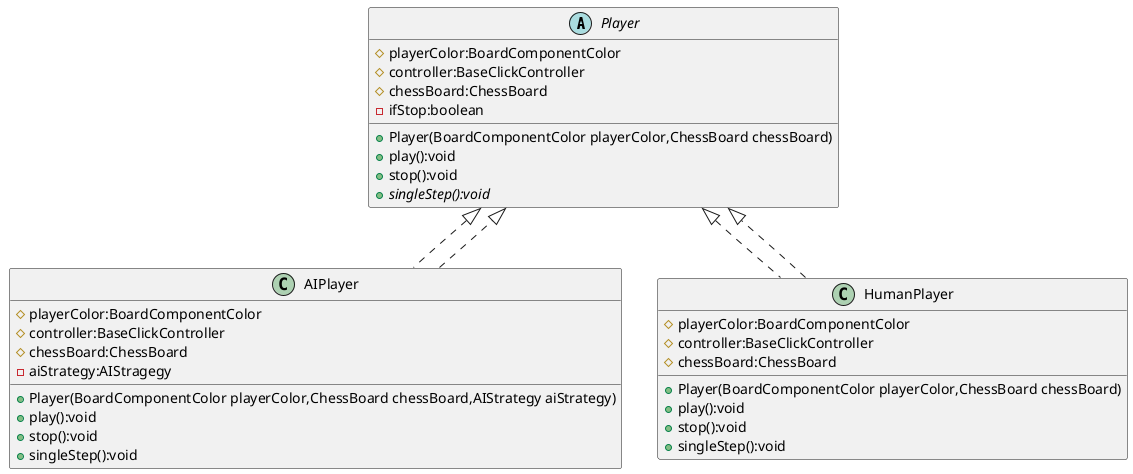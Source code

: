 @startuml

abstract class Player{
    #playerColor:BoardComponentColor
    #controller:BaseClickController
    #chessBoard:ChessBoard
    -ifStop:boolean

'构造器不能是抽象的.但是抽象类的构造器要么在定义匿名内部类的时候使用，要么被子类的构造器覆盖后才能使用
    +Player(BoardComponentColor playerColor,ChessBoard chessBoard)
    +play():void
    +stop():void
    +{abstract}singleStep():void

}

class AIPlayer{
    #playerColor:BoardComponentColor
    #controller:BaseClickController
    #chessBoard:ChessBoard
    -aiStrategy:AIStragegy


    +Player(BoardComponentColor playerColor,ChessBoard chessBoard,AIStrategy aiStrategy)
    +play():void
    +stop():void
    +singleStep():void
}
class HumanPlayer{
    #playerColor:BoardComponentColor
    #controller:BaseClickController
    #chessBoard:ChessBoard


    +Player(BoardComponentColor playerColor,ChessBoard chessBoard)
    +play():void
    +stop():void
    +singleStep():void
}

AIPlayer ..|>Player
HumanPlayer..|>Player

Player<|..AIPlayer
Player<|..HumanPlayer


@enduml